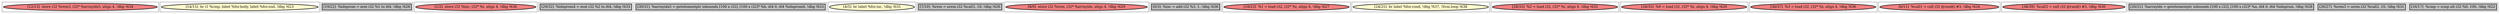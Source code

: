
digraph G {





subgraph cluster18 {


node383 [penwidth=3.0,fontsize=20,fillcolor=lightcoral,label="[12/13]  store i32 %rem3, i32* %arrayidx5, align 4, !dbg !634",shape=ellipse,style=filled ]



}

subgraph cluster16 {


node381 [penwidth=3.0,fontsize=20,fillcolor=lemonchiffon,label="[14/15]  br i1 %cmp, label %for.body, label %for.end, !dbg !623",shape=ellipse,style=filled ]



}

subgraph cluster17 {


node382 [penwidth=3.0,fontsize=20,fillcolor=grey,label="[19/22]  %idxprom = zext i32 %1 to i64, !dbg !628",shape=rectangle,style=filled ]



}

subgraph cluster4 {


node369 [penwidth=3.0,fontsize=20,fillcolor=lightcoral,label="[1/2]  store i32 %inc, i32* %i, align 4, !dbg !636",shape=ellipse,style=filled ]



}

subgraph cluster3 {


node368 [penwidth=3.0,fontsize=20,fillcolor=grey,label="[29/32]  %idxprom4 = zext i32 %2 to i64, !dbg !633",shape=rectangle,style=filled ]



}

subgraph cluster2 {


node367 [penwidth=3.0,fontsize=20,fillcolor=grey,label="[30/31]  %arrayidx5 = getelementptr inbounds [100 x i32], [100 x i32]* %b, i64 0, i64 %idxprom4, !dbg !633",shape=rectangle,style=filled ]



}

subgraph cluster1 {


node366 [penwidth=3.0,fontsize=20,fillcolor=lemonchiffon,label="[4/5]  br label %for.inc, !dbg !635",shape=ellipse,style=filled ]



}

subgraph cluster12 {


node377 [penwidth=3.0,fontsize=20,fillcolor=grey,label="[7/10]  %rem = urem i32 %call1, 10, !dbg !626",shape=rectangle,style=filled ]



}

subgraph cluster5 {


node370 [penwidth=3.0,fontsize=20,fillcolor=lightcoral,label="[8/9]  store i32 %rem, i32* %arrayidx, align 4, !dbg !629",shape=ellipse,style=filled ]



}

subgraph cluster0 {


node365 [penwidth=3.0,fontsize=20,fillcolor=grey,label="[0/3]  %inc = add i32 %3, 1, !dbg !636",shape=rectangle,style=filled ]



}

subgraph cluster6 {


node371 [penwidth=3.0,fontsize=20,fillcolor=lightcoral,label="[18/23]  %1 = load i32, i32* %i, align 4, !dbg !627",shape=ellipse,style=filled ]



}

subgraph cluster14 {


node379 [penwidth=3.0,fontsize=20,fillcolor=lemonchiffon,label="[24/25]  br label %for.cond, !dbg !637, !llvm.loop !638",shape=ellipse,style=filled ]



}

subgraph cluster7 {


node372 [penwidth=3.0,fontsize=20,fillcolor=lightcoral,label="[28/33]  %2 = load i32, i32* %i, align 4, !dbg !632",shape=ellipse,style=filled ]



}

subgraph cluster8 {


node373 [penwidth=3.0,fontsize=20,fillcolor=lightcoral,label="[34/35]  %0 = load i32, i32* %i, align 4, !dbg !620",shape=ellipse,style=filled ]



}

subgraph cluster9 {


node374 [penwidth=3.0,fontsize=20,fillcolor=lightcoral,label="[36/37]  %3 = load i32, i32* %i, align 4, !dbg !636",shape=ellipse,style=filled ]



}

subgraph cluster19 {


node384 [penwidth=3.0,fontsize=20,fillcolor=lightcoral,label="[6/11]  %call1 = call i32 @rand() #3, !dbg !624",shape=ellipse,style=filled ]



}

subgraph cluster10 {


node375 [penwidth=3.0,fontsize=20,fillcolor=lightcoral,label="[38/39]  %call2 = call i32 @rand() #3, !dbg !630",shape=ellipse,style=filled ]



}

subgraph cluster11 {


node376 [penwidth=3.0,fontsize=20,fillcolor=grey,label="[20/21]  %arrayidx = getelementptr inbounds [100 x i32], [100 x i32]* %a, i64 0, i64 %idxprom, !dbg !628",shape=rectangle,style=filled ]



}

subgraph cluster13 {


node378 [penwidth=3.0,fontsize=20,fillcolor=grey,label="[26/27]  %rem3 = urem i32 %call2, 10, !dbg !631",shape=rectangle,style=filled ]



}

subgraph cluster15 {


node380 [penwidth=3.0,fontsize=20,fillcolor=grey,label="[16/17]  %cmp = icmp ult i32 %0, 100, !dbg !622",shape=rectangle,style=filled ]



}

}

